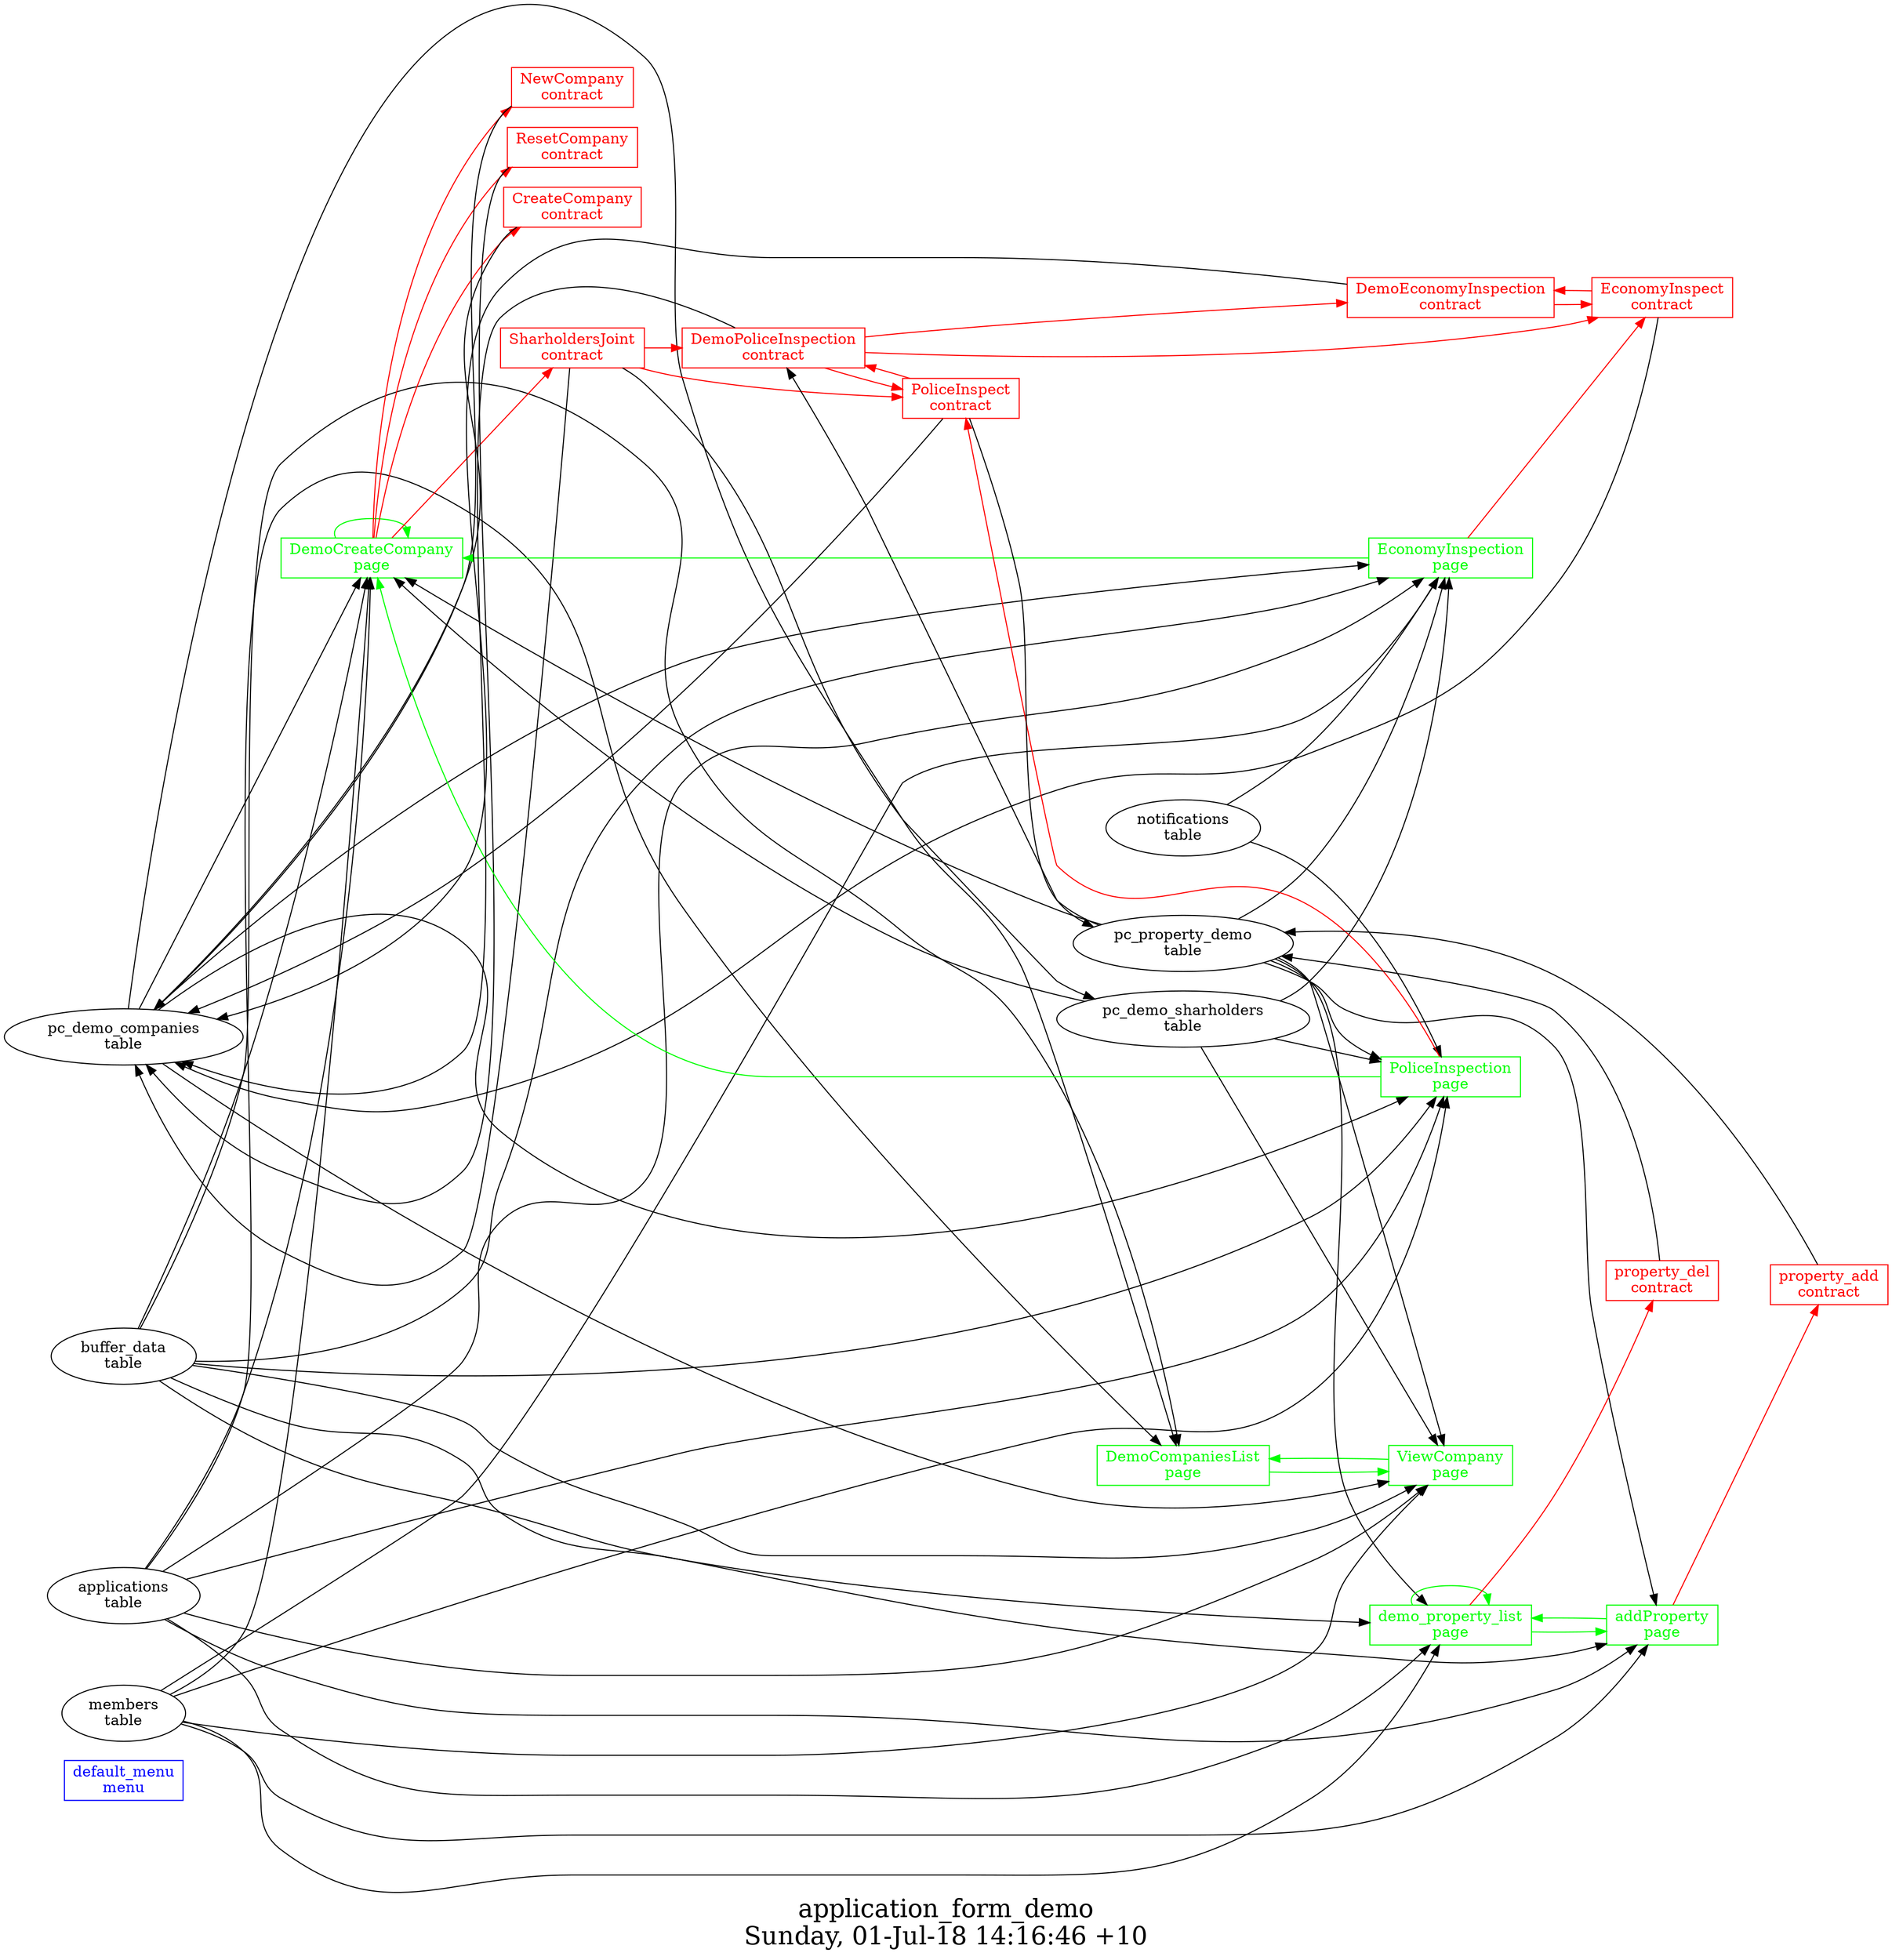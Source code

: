 digraph G {
fontsize="24";
label="application_form_demo\nSunday, 01-Jul-18 14:16:46 +10";
nojustify=true;
ordering=out;
rankdir=LR;
size="30";
"default_menu\nmenu" [color=blue, fontcolor=blue, group=menus, shape=record];
"pc_demo_companies\ntable" -> "DemoCompaniesList\npage"
"buffer_data\ntable" -> "DemoCompaniesList\npage"
"applications\ntable" -> "DemoCompaniesList\npage"
"DemoCompaniesList\npage" -> "ViewCompany\npage"  [ color=green ]
"DemoCompaniesList\npage" [color=green, fontcolor=green, group=pages, shape=record];
"DemoCreateCompany\npage" -> "NewCompany\ncontract"  [ color=red ]
"DemoCreateCompany\npage" -> "ResetCompany\ncontract"  [ color=red ]
"DemoCreateCompany\npage" -> "CreateCompany\ncontract"  [ color=red ]
"DemoCreateCompany\npage" -> "SharholdersJoint\ncontract"  [ color=red ]
"buffer_data\ntable" -> "DemoCreateCompany\npage"
"applications\ntable" -> "DemoCreateCompany\npage"
"pc_demo_companies\ntable" -> "DemoCreateCompany\npage"
"members\ntable" -> "DemoCreateCompany\npage"
"pc_demo_sharholders\ntable" -> "DemoCreateCompany\npage"
"pc_property_demo\ntable" -> "DemoCreateCompany\npage"
"DemoCreateCompany\npage" -> "DemoCreateCompany\npage"  [ color=green ]
"DemoCreateCompany\npage" [color=green, fontcolor=green, group=pages, shape=record];
"EconomyInspection\npage" -> "EconomyInspect\ncontract"  [ color=red ]
"notifications\ntable" -> "EconomyInspection\npage"
"pc_demo_companies\ntable" -> "EconomyInspection\npage"
"pc_property_demo\ntable" -> "EconomyInspection\npage"
"buffer_data\ntable" -> "EconomyInspection\npage"
"applications\ntable" -> "EconomyInspection\npage"
"pc_demo_sharholders\ntable" -> "EconomyInspection\npage"
"members\ntable" -> "EconomyInspection\npage"
"EconomyInspection\npage" -> "DemoCreateCompany\npage"  [ color=green ]
"EconomyInspection\npage" [color=green, fontcolor=green, group=pages, shape=record];
"PoliceInspection\npage" -> "PoliceInspect\ncontract"  [ color=red ]
"notifications\ntable" -> "PoliceInspection\npage"
"pc_demo_companies\ntable" -> "PoliceInspection\npage"
"pc_property_demo\ntable" -> "PoliceInspection\npage"
"buffer_data\ntable" -> "PoliceInspection\npage"
"applications\ntable" -> "PoliceInspection\npage"
"pc_demo_sharholders\ntable" -> "PoliceInspection\npage"
"members\ntable" -> "PoliceInspection\npage"
"PoliceInspection\npage" -> "DemoCreateCompany\npage"  [ color=green ]
"PoliceInspection\npage" [color=green, fontcolor=green, group=pages, shape=record];
"pc_demo_companies\ntable" -> "ViewCompany\npage"
"pc_property_demo\ntable" -> "ViewCompany\npage"
"buffer_data\ntable" -> "ViewCompany\npage"
"applications\ntable" -> "ViewCompany\npage"
"pc_demo_sharholders\ntable" -> "ViewCompany\npage"
"members\ntable" -> "ViewCompany\npage"
"ViewCompany\npage" -> "DemoCompaniesList\npage"  [ color=green ]
"ViewCompany\npage" [color=green, fontcolor=green, group=pages, shape=record];
"addProperty\npage" -> "property_add\ncontract"  [ color=red ]
"buffer_data\ntable" -> "addProperty\npage"
"applications\ntable" -> "addProperty\npage"
"pc_property_demo\ntable" -> "addProperty\npage"
"members\ntable" -> "addProperty\npage"
"addProperty\npage" -> "demo_property_list\npage"  [ color=green ]
"addProperty\npage" [color=green, fontcolor=green, group=pages, shape=record];
"demo_property_list\npage" -> "property_del\ncontract"  [ color=red ]
"pc_property_demo\ntable" -> "demo_property_list\npage"
"buffer_data\ntable" -> "demo_property_list\npage"
"applications\ntable" -> "demo_property_list\npage"
"members\ntable" -> "demo_property_list\npage"
"demo_property_list\npage" -> "demo_property_list\npage"  [ color=green ]
"demo_property_list\npage" -> "addProperty\npage"  [ color=green ]
"demo_property_list\npage" [color=green, fontcolor=green, group=pages, shape=record];
"CreateCompany\ncontract" -> "pc_demo_companies\ntable"  [ color="" ]
"CreateCompany\ncontract" [color=red, fontcolor=red, group=contracts, shape=record];
"DemoEconomyInspection\ncontract" -> "EconomyInspect\ncontract"  [ color=red ]
"DemoEconomyInspection\ncontract" -> "pc_demo_companies\ntable"  [ color="" ]
"DemoEconomyInspection\ncontract" [color=red, fontcolor=red, group=contracts, shape=record];
"DemoPoliceInspection\ncontract" -> "DemoEconomyInspection\ncontract"  [ color=red ]
"DemoPoliceInspection\ncontract" -> "EconomyInspect\ncontract"  [ color=red ]
"DemoPoliceInspection\ncontract" -> "PoliceInspect\ncontract"  [ color=red ]
"DemoPoliceInspection\ncontract" -> "pc_demo_companies\ntable"  [ color="" ]
"pc_property_demo\ntable" -> "DemoPoliceInspection\ncontract"
"DemoPoliceInspection\ncontract" [color=red, fontcolor=red, group=contracts, shape=record];
"EconomyInspect\ncontract" -> "DemoEconomyInspection\ncontract"  [ color=red ]
"EconomyInspect\ncontract" -> "pc_demo_companies\ntable"  [ color="" ]
"EconomyInspect\ncontract" [color=red, fontcolor=red, group=contracts, shape=record];
"NewCompany\ncontract" -> "pc_demo_companies\ntable"  [ color="" ]
"NewCompany\ncontract" [color=red, fontcolor=red, group=contracts, shape=record];
"PoliceInspect\ncontract" -> "DemoPoliceInspection\ncontract"  [ color=red ]
"PoliceInspect\ncontract" -> "pc_demo_companies\ntable"  [ color="" ]
"PoliceInspect\ncontract" -> "pc_property_demo\ntable"  [ color="" ]
"PoliceInspect\ncontract" [color=red, fontcolor=red, group=contracts, shape=record];
"ResetCompany\ncontract" -> "pc_demo_companies\ntable"  [ color="" ]
"ResetCompany\ncontract" [color=red, fontcolor=red, group=contracts, shape=record];
"SharholdersJoint\ncontract" -> "DemoPoliceInspection\ncontract"  [ color=red ]
"SharholdersJoint\ncontract" -> "PoliceInspect\ncontract"  [ color=red ]
"SharholdersJoint\ncontract" -> "pc_demo_sharholders\ntable"  [ color="" ]
"SharholdersJoint\ncontract" -> "pc_demo_companies\ntable"  [ color="" ]
"SharholdersJoint\ncontract" [color=red, fontcolor=red, group=contracts, shape=record];
"property_add\ncontract" -> "pc_property_demo\ntable"  [ color="" ]
"property_add\ncontract" [color=red, fontcolor=red, group=contracts, shape=record];
"property_del\ncontract" -> "pc_property_demo\ntable"  [ color="" ]
"property_del\ncontract" [color=red, fontcolor=red, group=contracts, shape=record];
"pc_demo_companies\ntable" [color="", fontcolor="", group=tables, shape=""];
"pc_demo_sharholders\ntable" [color="", fontcolor="", group=tables, shape=""];
"pc_property_demo\ntable" [color="", fontcolor="", group=tables, shape=""];
}
